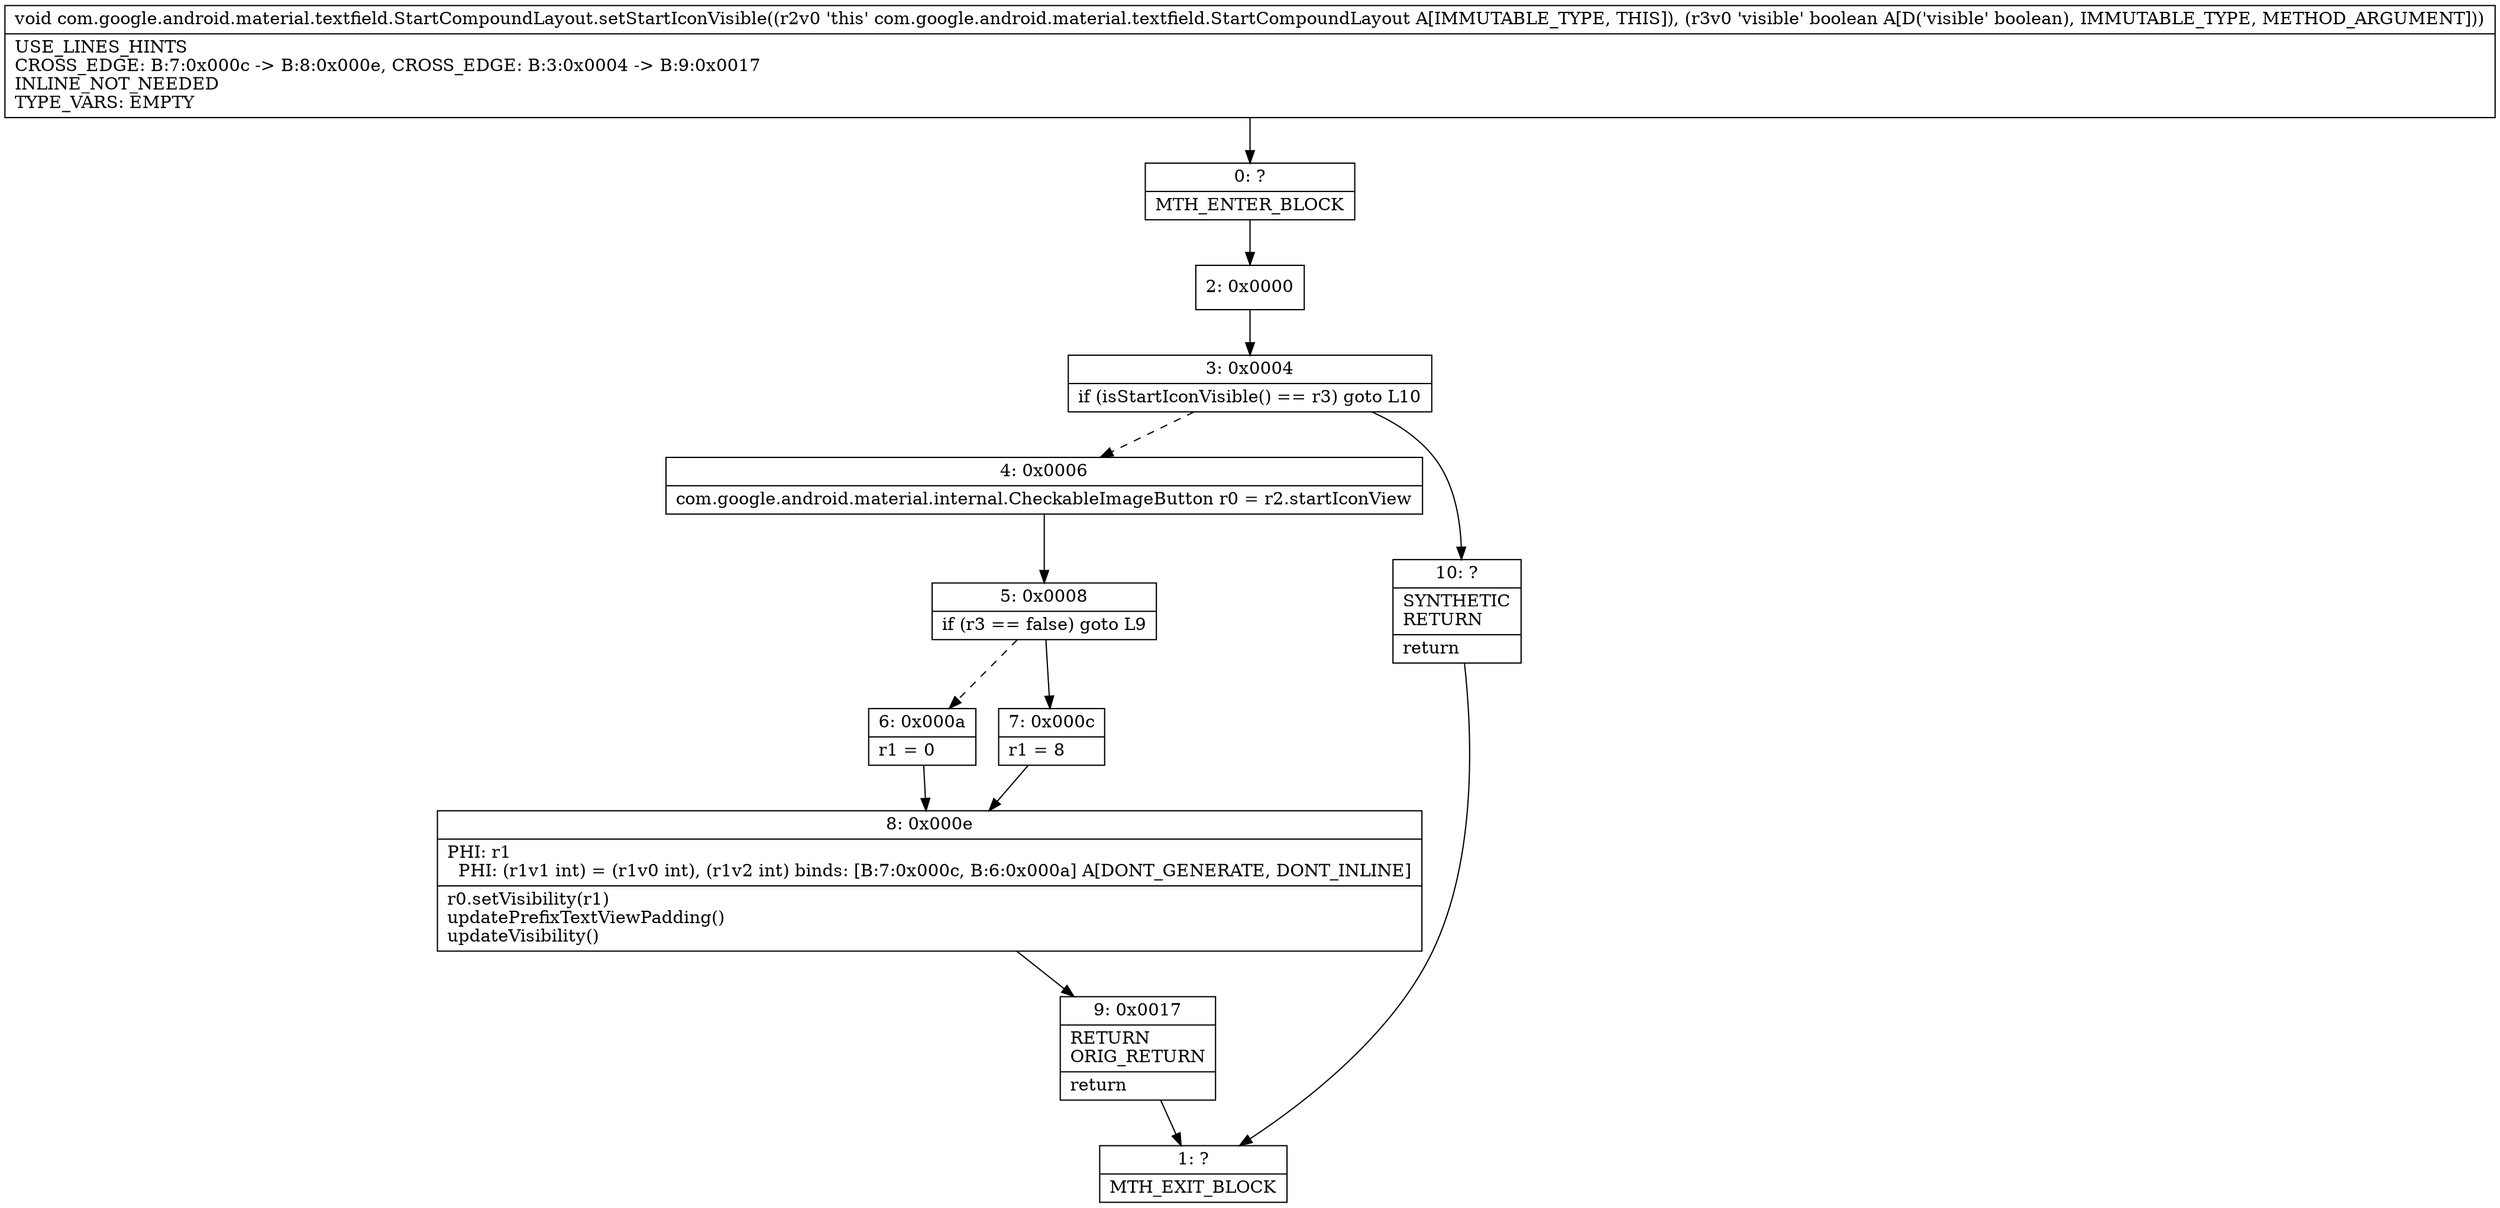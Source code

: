 digraph "CFG forcom.google.android.material.textfield.StartCompoundLayout.setStartIconVisible(Z)V" {
Node_0 [shape=record,label="{0\:\ ?|MTH_ENTER_BLOCK\l}"];
Node_2 [shape=record,label="{2\:\ 0x0000}"];
Node_3 [shape=record,label="{3\:\ 0x0004|if (isStartIconVisible() == r3) goto L10\l}"];
Node_4 [shape=record,label="{4\:\ 0x0006|com.google.android.material.internal.CheckableImageButton r0 = r2.startIconView\l}"];
Node_5 [shape=record,label="{5\:\ 0x0008|if (r3 == false) goto L9\l}"];
Node_6 [shape=record,label="{6\:\ 0x000a|r1 = 0\l}"];
Node_8 [shape=record,label="{8\:\ 0x000e|PHI: r1 \l  PHI: (r1v1 int) = (r1v0 int), (r1v2 int) binds: [B:7:0x000c, B:6:0x000a] A[DONT_GENERATE, DONT_INLINE]\l|r0.setVisibility(r1)\lupdatePrefixTextViewPadding()\lupdateVisibility()\l}"];
Node_9 [shape=record,label="{9\:\ 0x0017|RETURN\lORIG_RETURN\l|return\l}"];
Node_1 [shape=record,label="{1\:\ ?|MTH_EXIT_BLOCK\l}"];
Node_7 [shape=record,label="{7\:\ 0x000c|r1 = 8\l}"];
Node_10 [shape=record,label="{10\:\ ?|SYNTHETIC\lRETURN\l|return\l}"];
MethodNode[shape=record,label="{void com.google.android.material.textfield.StartCompoundLayout.setStartIconVisible((r2v0 'this' com.google.android.material.textfield.StartCompoundLayout A[IMMUTABLE_TYPE, THIS]), (r3v0 'visible' boolean A[D('visible' boolean), IMMUTABLE_TYPE, METHOD_ARGUMENT]))  | USE_LINES_HINTS\lCROSS_EDGE: B:7:0x000c \-\> B:8:0x000e, CROSS_EDGE: B:3:0x0004 \-\> B:9:0x0017\lINLINE_NOT_NEEDED\lTYPE_VARS: EMPTY\l}"];
MethodNode -> Node_0;Node_0 -> Node_2;
Node_2 -> Node_3;
Node_3 -> Node_4[style=dashed];
Node_3 -> Node_10;
Node_4 -> Node_5;
Node_5 -> Node_6[style=dashed];
Node_5 -> Node_7;
Node_6 -> Node_8;
Node_8 -> Node_9;
Node_9 -> Node_1;
Node_7 -> Node_8;
Node_10 -> Node_1;
}

